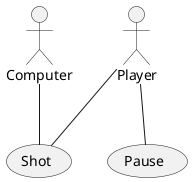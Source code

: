 @startuml
scale max 1024*768

actor Player
actor Computer

Player -- (Shot)
Player -- (Pause)


Computer -- (Shot) 


@enduml
